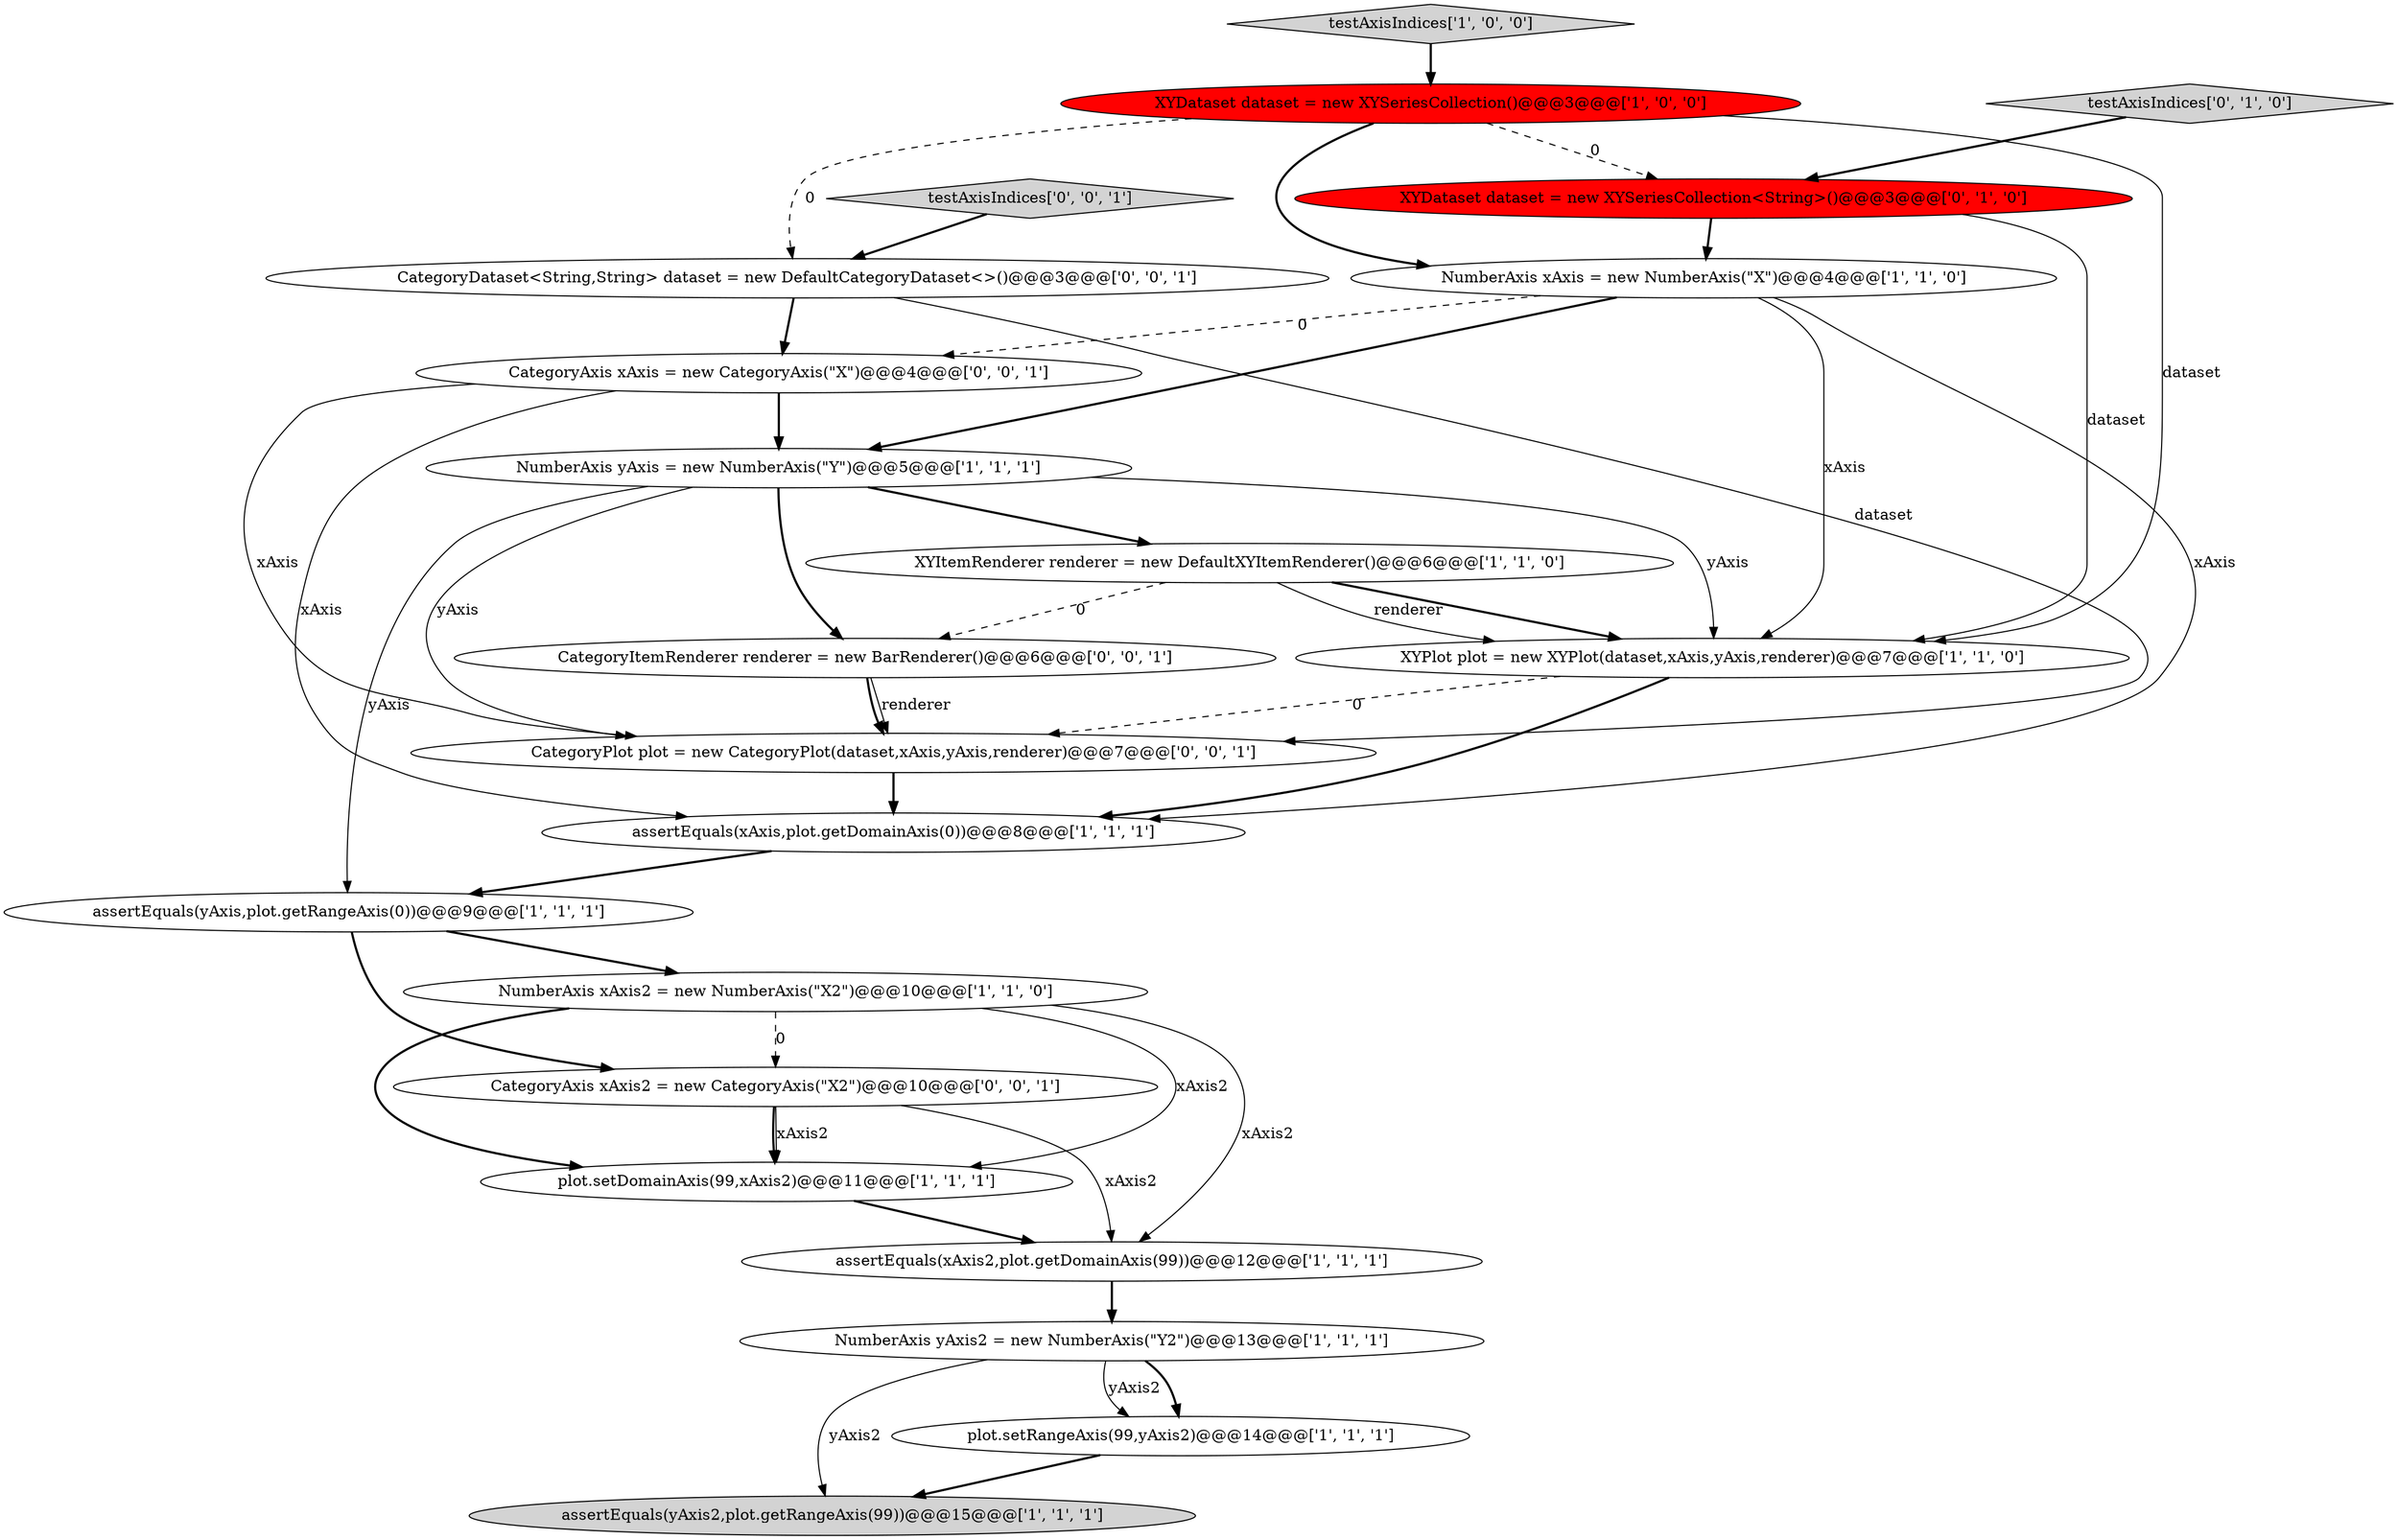 digraph {
5 [style = filled, label = "testAxisIndices['1', '0', '0']", fillcolor = lightgray, shape = diamond image = "AAA0AAABBB1BBB"];
12 [style = filled, label = "assertEquals(yAxis2,plot.getRangeAxis(99))@@@15@@@['1', '1', '1']", fillcolor = lightgray, shape = ellipse image = "AAA0AAABBB1BBB"];
16 [style = filled, label = "CategoryAxis xAxis = new CategoryAxis(\"X\")@@@4@@@['0', '0', '1']", fillcolor = white, shape = ellipse image = "AAA0AAABBB3BBB"];
4 [style = filled, label = "NumberAxis xAxis2 = new NumberAxis(\"X2\")@@@10@@@['1', '1', '0']", fillcolor = white, shape = ellipse image = "AAA0AAABBB1BBB"];
2 [style = filled, label = "assertEquals(xAxis2,plot.getDomainAxis(99))@@@12@@@['1', '1', '1']", fillcolor = white, shape = ellipse image = "AAA0AAABBB1BBB"];
14 [style = filled, label = "testAxisIndices['0', '1', '0']", fillcolor = lightgray, shape = diamond image = "AAA0AAABBB2BBB"];
20 [style = filled, label = "testAxisIndices['0', '0', '1']", fillcolor = lightgray, shape = diamond image = "AAA0AAABBB3BBB"];
9 [style = filled, label = "assertEquals(yAxis,plot.getRangeAxis(0))@@@9@@@['1', '1', '1']", fillcolor = white, shape = ellipse image = "AAA0AAABBB1BBB"];
15 [style = filled, label = "XYDataset dataset = new XYSeriesCollection<String>()@@@3@@@['0', '1', '0']", fillcolor = red, shape = ellipse image = "AAA1AAABBB2BBB"];
0 [style = filled, label = "NumberAxis xAxis = new NumberAxis(\"X\")@@@4@@@['1', '1', '0']", fillcolor = white, shape = ellipse image = "AAA0AAABBB1BBB"];
17 [style = filled, label = "CategoryItemRenderer renderer = new BarRenderer()@@@6@@@['0', '0', '1']", fillcolor = white, shape = ellipse image = "AAA0AAABBB3BBB"];
3 [style = filled, label = "NumberAxis yAxis = new NumberAxis(\"Y\")@@@5@@@['1', '1', '1']", fillcolor = white, shape = ellipse image = "AAA0AAABBB1BBB"];
1 [style = filled, label = "assertEquals(xAxis,plot.getDomainAxis(0))@@@8@@@['1', '1', '1']", fillcolor = white, shape = ellipse image = "AAA0AAABBB1BBB"];
6 [style = filled, label = "XYItemRenderer renderer = new DefaultXYItemRenderer()@@@6@@@['1', '1', '0']", fillcolor = white, shape = ellipse image = "AAA0AAABBB1BBB"];
8 [style = filled, label = "XYPlot plot = new XYPlot(dataset,xAxis,yAxis,renderer)@@@7@@@['1', '1', '0']", fillcolor = white, shape = ellipse image = "AAA0AAABBB1BBB"];
18 [style = filled, label = "CategoryPlot plot = new CategoryPlot(dataset,xAxis,yAxis,renderer)@@@7@@@['0', '0', '1']", fillcolor = white, shape = ellipse image = "AAA0AAABBB3BBB"];
11 [style = filled, label = "NumberAxis yAxis2 = new NumberAxis(\"Y2\")@@@13@@@['1', '1', '1']", fillcolor = white, shape = ellipse image = "AAA0AAABBB1BBB"];
19 [style = filled, label = "CategoryDataset<String,String> dataset = new DefaultCategoryDataset<>()@@@3@@@['0', '0', '1']", fillcolor = white, shape = ellipse image = "AAA0AAABBB3BBB"];
10 [style = filled, label = "plot.setDomainAxis(99,xAxis2)@@@11@@@['1', '1', '1']", fillcolor = white, shape = ellipse image = "AAA0AAABBB1BBB"];
21 [style = filled, label = "CategoryAxis xAxis2 = new CategoryAxis(\"X2\")@@@10@@@['0', '0', '1']", fillcolor = white, shape = ellipse image = "AAA0AAABBB3BBB"];
7 [style = filled, label = "plot.setRangeAxis(99,yAxis2)@@@14@@@['1', '1', '1']", fillcolor = white, shape = ellipse image = "AAA0AAABBB1BBB"];
13 [style = filled, label = "XYDataset dataset = new XYSeriesCollection()@@@3@@@['1', '0', '0']", fillcolor = red, shape = ellipse image = "AAA1AAABBB1BBB"];
0->3 [style = bold, label=""];
4->10 [style = bold, label=""];
16->3 [style = bold, label=""];
21->10 [style = bold, label=""];
0->1 [style = solid, label="xAxis"];
16->1 [style = solid, label="xAxis"];
17->18 [style = solid, label="renderer"];
15->8 [style = solid, label="dataset"];
7->12 [style = bold, label=""];
3->9 [style = solid, label="yAxis"];
9->4 [style = bold, label=""];
0->16 [style = dashed, label="0"];
3->6 [style = bold, label=""];
6->17 [style = dashed, label="0"];
13->19 [style = dashed, label="0"];
4->21 [style = dashed, label="0"];
4->10 [style = solid, label="xAxis2"];
13->15 [style = dashed, label="0"];
3->8 [style = solid, label="yAxis"];
1->9 [style = bold, label=""];
19->16 [style = bold, label=""];
8->1 [style = bold, label=""];
4->2 [style = solid, label="xAxis2"];
18->1 [style = bold, label=""];
0->8 [style = solid, label="xAxis"];
19->18 [style = solid, label="dataset"];
11->12 [style = solid, label="yAxis2"];
16->18 [style = solid, label="xAxis"];
15->0 [style = bold, label=""];
5->13 [style = bold, label=""];
11->7 [style = bold, label=""];
6->8 [style = bold, label=""];
11->7 [style = solid, label="yAxis2"];
9->21 [style = bold, label=""];
3->17 [style = bold, label=""];
8->18 [style = dashed, label="0"];
10->2 [style = bold, label=""];
14->15 [style = bold, label=""];
21->2 [style = solid, label="xAxis2"];
21->10 [style = solid, label="xAxis2"];
20->19 [style = bold, label=""];
6->8 [style = solid, label="renderer"];
2->11 [style = bold, label=""];
17->18 [style = bold, label=""];
13->8 [style = solid, label="dataset"];
3->18 [style = solid, label="yAxis"];
13->0 [style = bold, label=""];
}
